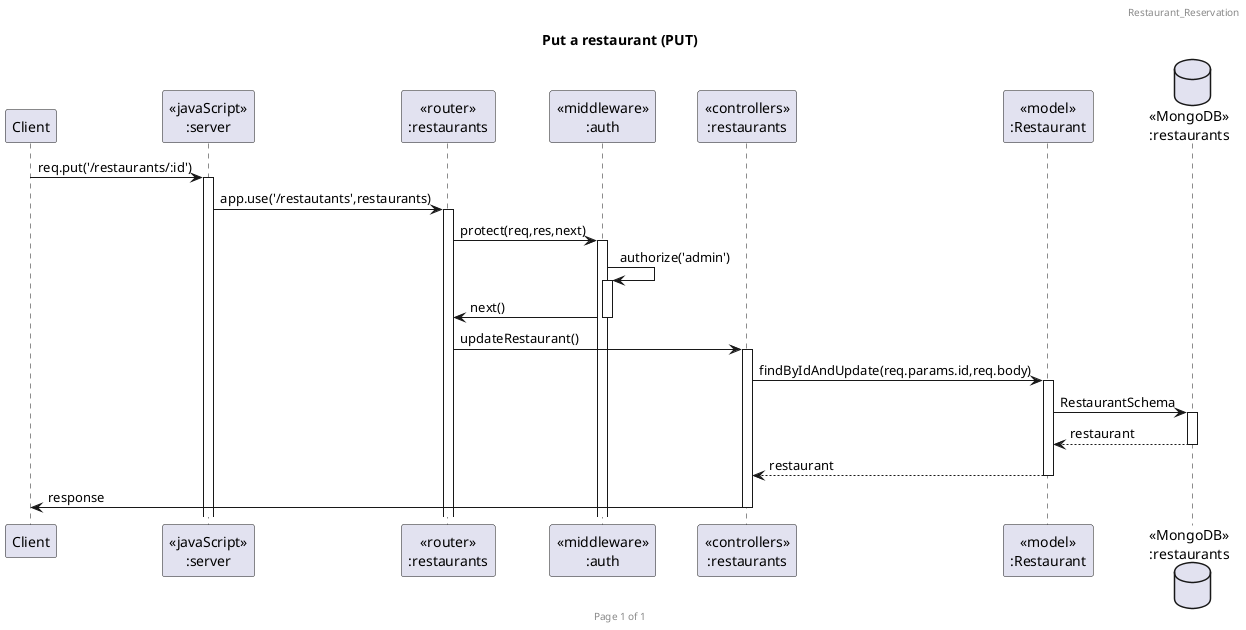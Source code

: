 @startuml Restaurant (PUT)

header Restaurant_Reservation
footer Page %page% of %lastpage%
title "Put a restaurant (PUT)"

participant "Client" as client
participant "<<javaScript>>\n:server" as server
participant "<<router>>\n:restaurants" as routerRestaurants
participant "<<middleware>>\n:auth" as middlewareAuth
participant "<<controllers>>\n:restaurants" as controllersRestaurants
participant "<<model>>\n:Restaurant" as modelRestaurant
database "<<MongoDB>>\n:restaurants" as RestaurantsDatabase

client->server ++:req.put('/restaurants/:id')
server->routerRestaurants ++:app.use('/restautants',restaurants)
routerRestaurants -> middlewareAuth ++:protect(req,res,next)
middlewareAuth -> middlewareAuth ++:authorize('admin')
middlewareAuth -> routerRestaurants --: next()
routerRestaurants -> controllersRestaurants ++:updateRestaurant()
controllersRestaurants->modelRestaurant ++:findByIdAndUpdate(req.params.id,req.body)
modelRestaurant ->RestaurantsDatabase ++: RestaurantSchema
RestaurantsDatabase --> modelRestaurant --: restaurant
modelRestaurant-->controllersRestaurants --:restaurant
controllersRestaurants->client --:response

@enduml
